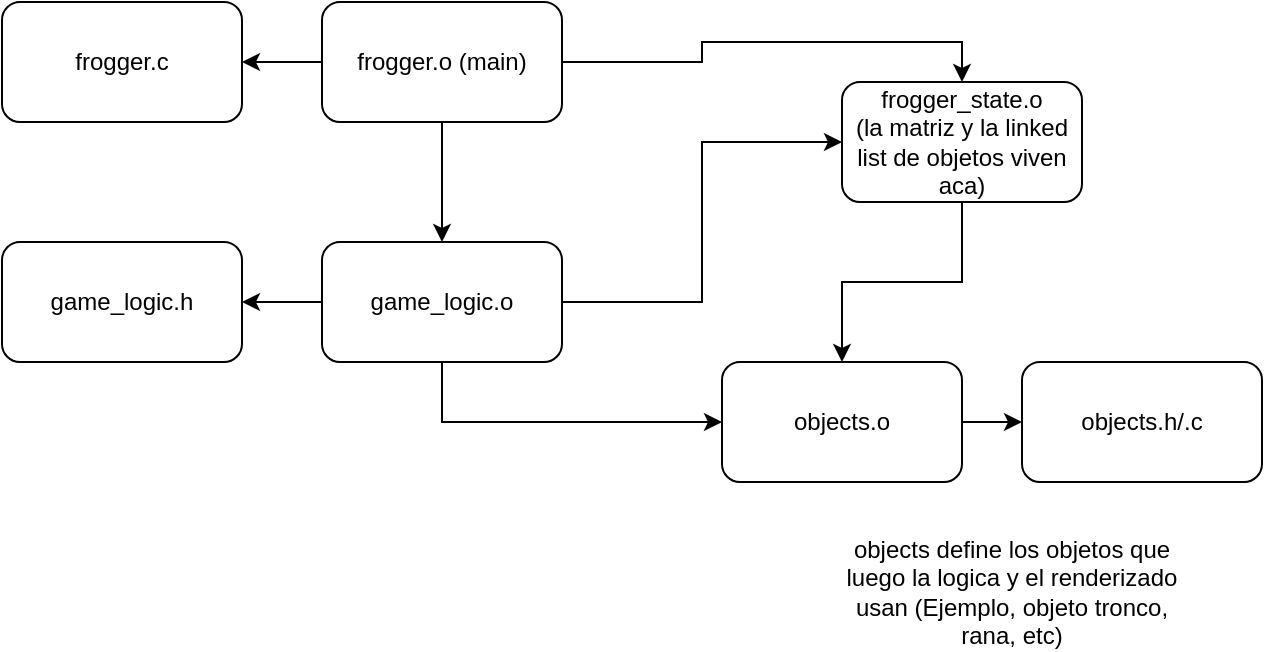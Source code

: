 <mxfile version="24.6.3" type="github">
  <diagram name="Page-1" id="SuY9HUNZaAzSDMftqmBQ">
    <mxGraphModel dx="1434" dy="790" grid="1" gridSize="10" guides="1" tooltips="1" connect="1" arrows="1" fold="1" page="1" pageScale="1" pageWidth="827" pageHeight="1169" math="0" shadow="0">
      <root>
        <mxCell id="0" />
        <mxCell id="1" parent="0" />
        <mxCell id="fpiM-aTgbRT4DwrsQi99-2" style="edgeStyle=orthogonalEdgeStyle;rounded=0;orthogonalLoop=1;jettySize=auto;html=1;exitX=0;exitY=0.5;exitDx=0;exitDy=0;entryX=1;entryY=0.5;entryDx=0;entryDy=0;" parent="1" source="p1rO6B4NsgoRkXblV4Cr-2" target="fpiM-aTgbRT4DwrsQi99-1" edge="1">
          <mxGeometry relative="1" as="geometry" />
        </mxCell>
        <mxCell id="jhvEeVZRtb_lmvwpJzKq-1" style="edgeStyle=orthogonalEdgeStyle;rounded=0;orthogonalLoop=1;jettySize=auto;html=1;exitX=0.5;exitY=1;exitDx=0;exitDy=0;entryX=0.5;entryY=0;entryDx=0;entryDy=0;" parent="1" source="p1rO6B4NsgoRkXblV4Cr-2" target="p1rO6B4NsgoRkXblV4Cr-3" edge="1">
          <mxGeometry relative="1" as="geometry" />
        </mxCell>
        <mxCell id="jhvEeVZRtb_lmvwpJzKq-7" style="edgeStyle=orthogonalEdgeStyle;rounded=0;orthogonalLoop=1;jettySize=auto;html=1;exitX=1;exitY=0.5;exitDx=0;exitDy=0;entryX=0.5;entryY=0;entryDx=0;entryDy=0;" parent="1" source="p1rO6B4NsgoRkXblV4Cr-2" target="jhvEeVZRtb_lmvwpJzKq-2" edge="1">
          <mxGeometry relative="1" as="geometry" />
        </mxCell>
        <mxCell id="p1rO6B4NsgoRkXblV4Cr-2" value="frogger.o (main)" style="rounded=1;whiteSpace=wrap;html=1;" parent="1" vertex="1">
          <mxGeometry x="170" y="150" width="120" height="60" as="geometry" />
        </mxCell>
        <mxCell id="p1rO6B4NsgoRkXblV4Cr-7" style="edgeStyle=orthogonalEdgeStyle;rounded=0;orthogonalLoop=1;jettySize=auto;html=1;exitX=0;exitY=0.5;exitDx=0;exitDy=0;entryX=1;entryY=0.5;entryDx=0;entryDy=0;" parent="1" source="p1rO6B4NsgoRkXblV4Cr-3" target="p1rO6B4NsgoRkXblV4Cr-6" edge="1">
          <mxGeometry relative="1" as="geometry" />
        </mxCell>
        <mxCell id="jhvEeVZRtb_lmvwpJzKq-6" style="edgeStyle=orthogonalEdgeStyle;rounded=0;orthogonalLoop=1;jettySize=auto;html=1;exitX=1;exitY=0.5;exitDx=0;exitDy=0;entryX=0;entryY=0.5;entryDx=0;entryDy=0;" parent="1" source="p1rO6B4NsgoRkXblV4Cr-3" target="jhvEeVZRtb_lmvwpJzKq-2" edge="1">
          <mxGeometry relative="1" as="geometry" />
        </mxCell>
        <mxCell id="h_3fB5XlXrIIxQf7qo5M-3" style="edgeStyle=orthogonalEdgeStyle;rounded=0;orthogonalLoop=1;jettySize=auto;html=1;exitX=0.5;exitY=1;exitDx=0;exitDy=0;entryX=0;entryY=0.5;entryDx=0;entryDy=0;" edge="1" parent="1" source="p1rO6B4NsgoRkXblV4Cr-3" target="p1rO6B4NsgoRkXblV4Cr-14">
          <mxGeometry relative="1" as="geometry" />
        </mxCell>
        <mxCell id="p1rO6B4NsgoRkXblV4Cr-3" value="&lt;div&gt;game_logic.o&lt;/div&gt;" style="rounded=1;whiteSpace=wrap;html=1;" parent="1" vertex="1">
          <mxGeometry x="170" y="270" width="120" height="60" as="geometry" />
        </mxCell>
        <mxCell id="p1rO6B4NsgoRkXblV4Cr-6" value="game_logic.h" style="rounded=1;whiteSpace=wrap;html=1;" parent="1" vertex="1">
          <mxGeometry x="10" y="270" width="120" height="60" as="geometry" />
        </mxCell>
        <mxCell id="p1rO6B4NsgoRkXblV4Cr-17" style="edgeStyle=orthogonalEdgeStyle;rounded=0;orthogonalLoop=1;jettySize=auto;html=1;exitX=1;exitY=0.5;exitDx=0;exitDy=0;entryX=0;entryY=0.5;entryDx=0;entryDy=0;" parent="1" source="p1rO6B4NsgoRkXblV4Cr-14" target="p1rO6B4NsgoRkXblV4Cr-16" edge="1">
          <mxGeometry relative="1" as="geometry" />
        </mxCell>
        <mxCell id="p1rO6B4NsgoRkXblV4Cr-14" value="objects.o" style="rounded=1;whiteSpace=wrap;html=1;" parent="1" vertex="1">
          <mxGeometry x="370" y="330" width="120" height="60" as="geometry" />
        </mxCell>
        <mxCell id="p1rO6B4NsgoRkXblV4Cr-16" value="objects.h/.c" style="rounded=1;whiteSpace=wrap;html=1;" parent="1" vertex="1">
          <mxGeometry x="520" y="330" width="120" height="60" as="geometry" />
        </mxCell>
        <mxCell id="p1rO6B4NsgoRkXblV4Cr-19" value="objects define los objetos que luego la logica y el renderizado usan (Ejemplo, objeto tronco, rana, etc)" style="text;html=1;align=center;verticalAlign=middle;whiteSpace=wrap;rounded=0;" parent="1" vertex="1">
          <mxGeometry x="430" y="430" width="170" height="30" as="geometry" />
        </mxCell>
        <mxCell id="fpiM-aTgbRT4DwrsQi99-1" value="frogger.c" style="rounded=1;whiteSpace=wrap;html=1;" parent="1" vertex="1">
          <mxGeometry x="10" y="150" width="120" height="60" as="geometry" />
        </mxCell>
        <mxCell id="jhvEeVZRtb_lmvwpJzKq-5" style="edgeStyle=orthogonalEdgeStyle;rounded=0;orthogonalLoop=1;jettySize=auto;html=1;exitX=0.5;exitY=1;exitDx=0;exitDy=0;entryX=0.5;entryY=0;entryDx=0;entryDy=0;" parent="1" source="jhvEeVZRtb_lmvwpJzKq-2" target="p1rO6B4NsgoRkXblV4Cr-14" edge="1">
          <mxGeometry relative="1" as="geometry" />
        </mxCell>
        <mxCell id="jhvEeVZRtb_lmvwpJzKq-2" value="&lt;div&gt;frogger_state.o&lt;/div&gt;&lt;div&gt;(la matriz y la linked list de objetos viven aca)&lt;br&gt;&lt;/div&gt;" style="rounded=1;whiteSpace=wrap;html=1;" parent="1" vertex="1">
          <mxGeometry x="430" y="190" width="120" height="60" as="geometry" />
        </mxCell>
      </root>
    </mxGraphModel>
  </diagram>
</mxfile>
